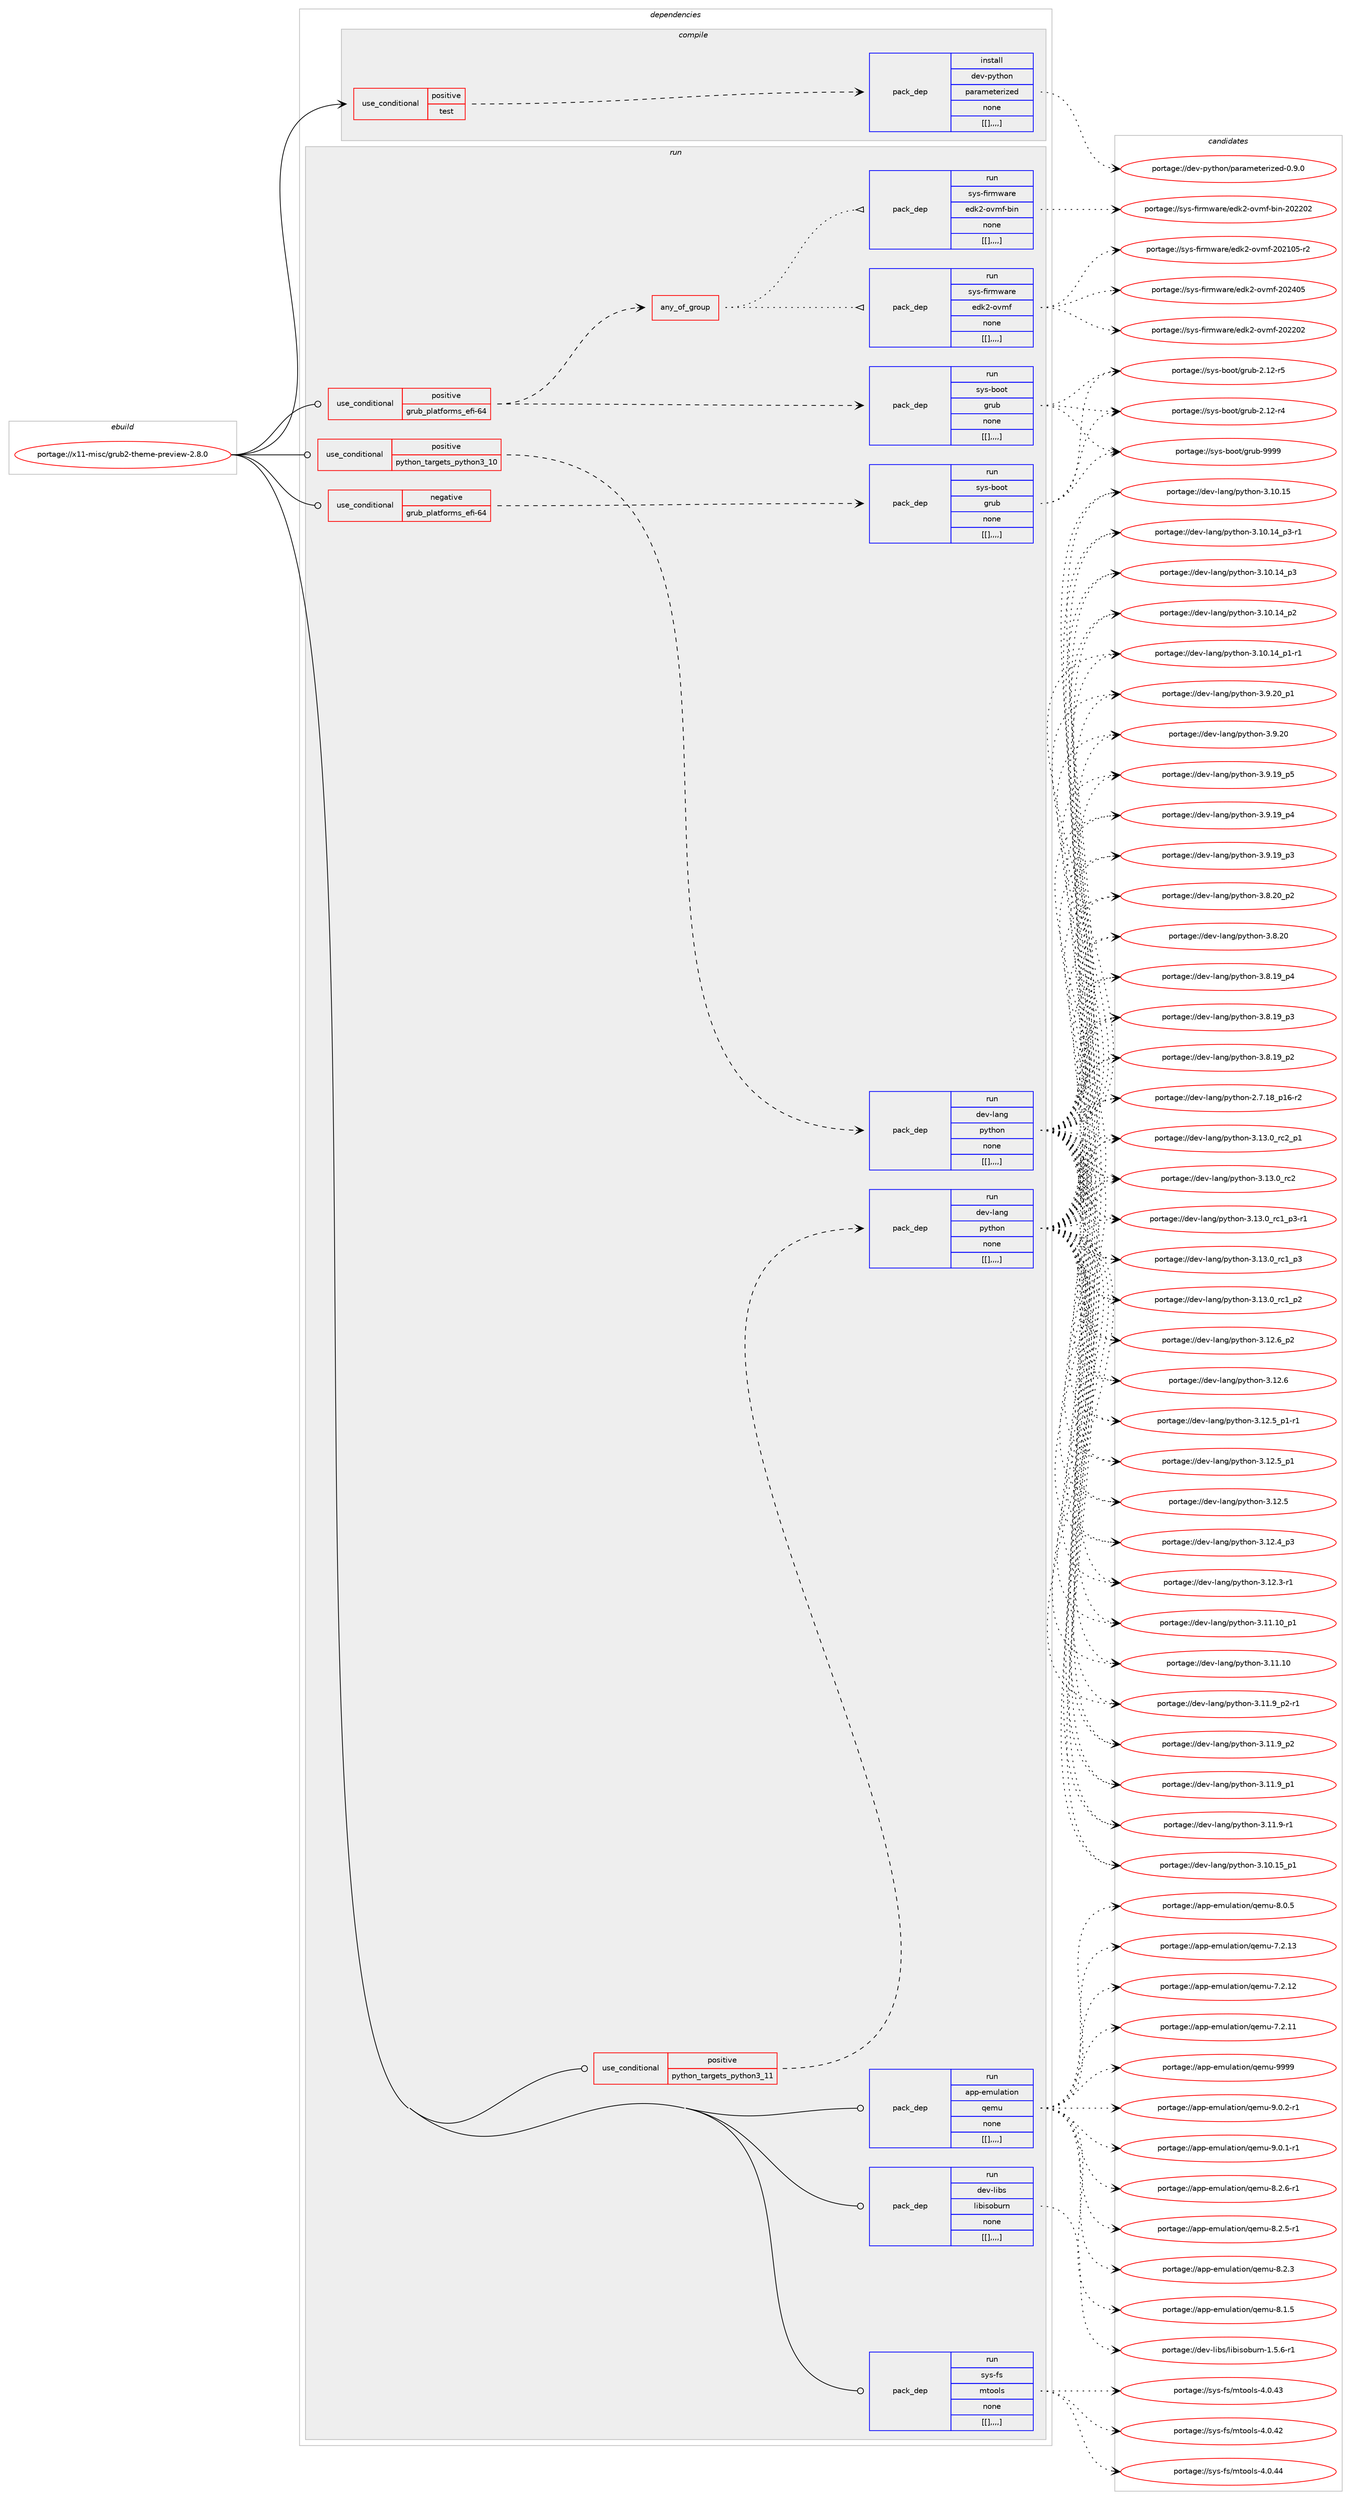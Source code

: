 digraph prolog {

# *************
# Graph options
# *************

newrank=true;
concentrate=true;
compound=true;
graph [rankdir=LR,fontname=Helvetica,fontsize=10,ranksep=1.5];#, ranksep=2.5, nodesep=0.2];
edge  [arrowhead=vee];
node  [fontname=Helvetica,fontsize=10];

# **********
# The ebuild
# **********

subgraph cluster_leftcol {
color=gray;
label=<<i>ebuild</i>>;
id [label="portage://x11-misc/grub2-theme-preview-2.8.0", color=red, width=4, href="../x11-misc/grub2-theme-preview-2.8.0.svg"];
}

# ****************
# The dependencies
# ****************

subgraph cluster_midcol {
color=gray;
label=<<i>dependencies</i>>;
subgraph cluster_compile {
fillcolor="#eeeeee";
style=filled;
label=<<i>compile</i>>;
subgraph cond127526 {
dependency474580 [label=<<TABLE BORDER="0" CELLBORDER="1" CELLSPACING="0" CELLPADDING="4"><TR><TD ROWSPAN="3" CELLPADDING="10">use_conditional</TD></TR><TR><TD>positive</TD></TR><TR><TD>test</TD></TR></TABLE>>, shape=none, color=red];
subgraph pack343648 {
dependency474581 [label=<<TABLE BORDER="0" CELLBORDER="1" CELLSPACING="0" CELLPADDING="4" WIDTH="220"><TR><TD ROWSPAN="6" CELLPADDING="30">pack_dep</TD></TR><TR><TD WIDTH="110">install</TD></TR><TR><TD>dev-python</TD></TR><TR><TD>parameterized</TD></TR><TR><TD>none</TD></TR><TR><TD>[[],,,,]</TD></TR></TABLE>>, shape=none, color=blue];
}
dependency474580:e -> dependency474581:w [weight=20,style="dashed",arrowhead="vee"];
}
id:e -> dependency474580:w [weight=20,style="solid",arrowhead="vee"];
}
subgraph cluster_compileandrun {
fillcolor="#eeeeee";
style=filled;
label=<<i>compile and run</i>>;
}
subgraph cluster_run {
fillcolor="#eeeeee";
style=filled;
label=<<i>run</i>>;
subgraph cond127527 {
dependency474582 [label=<<TABLE BORDER="0" CELLBORDER="1" CELLSPACING="0" CELLPADDING="4"><TR><TD ROWSPAN="3" CELLPADDING="10">use_conditional</TD></TR><TR><TD>negative</TD></TR><TR><TD>grub_platforms_efi-64</TD></TR></TABLE>>, shape=none, color=red];
subgraph pack343649 {
dependency474583 [label=<<TABLE BORDER="0" CELLBORDER="1" CELLSPACING="0" CELLPADDING="4" WIDTH="220"><TR><TD ROWSPAN="6" CELLPADDING="30">pack_dep</TD></TR><TR><TD WIDTH="110">run</TD></TR><TR><TD>sys-boot</TD></TR><TR><TD>grub</TD></TR><TR><TD>none</TD></TR><TR><TD>[[],,,,]</TD></TR></TABLE>>, shape=none, color=blue];
}
dependency474582:e -> dependency474583:w [weight=20,style="dashed",arrowhead="vee"];
}
id:e -> dependency474582:w [weight=20,style="solid",arrowhead="odot"];
subgraph cond127528 {
dependency474584 [label=<<TABLE BORDER="0" CELLBORDER="1" CELLSPACING="0" CELLPADDING="4"><TR><TD ROWSPAN="3" CELLPADDING="10">use_conditional</TD></TR><TR><TD>positive</TD></TR><TR><TD>grub_platforms_efi-64</TD></TR></TABLE>>, shape=none, color=red];
subgraph pack343650 {
dependency474585 [label=<<TABLE BORDER="0" CELLBORDER="1" CELLSPACING="0" CELLPADDING="4" WIDTH="220"><TR><TD ROWSPAN="6" CELLPADDING="30">pack_dep</TD></TR><TR><TD WIDTH="110">run</TD></TR><TR><TD>sys-boot</TD></TR><TR><TD>grub</TD></TR><TR><TD>none</TD></TR><TR><TD>[[],,,,]</TD></TR></TABLE>>, shape=none, color=blue];
}
dependency474584:e -> dependency474585:w [weight=20,style="dashed",arrowhead="vee"];
subgraph any3183 {
dependency474586 [label=<<TABLE BORDER="0" CELLBORDER="1" CELLSPACING="0" CELLPADDING="4"><TR><TD CELLPADDING="10">any_of_group</TD></TR></TABLE>>, shape=none, color=red];subgraph pack343651 {
dependency474587 [label=<<TABLE BORDER="0" CELLBORDER="1" CELLSPACING="0" CELLPADDING="4" WIDTH="220"><TR><TD ROWSPAN="6" CELLPADDING="30">pack_dep</TD></TR><TR><TD WIDTH="110">run</TD></TR><TR><TD>sys-firmware</TD></TR><TR><TD>edk2-ovmf</TD></TR><TR><TD>none</TD></TR><TR><TD>[[],,,,]</TD></TR></TABLE>>, shape=none, color=blue];
}
dependency474586:e -> dependency474587:w [weight=20,style="dotted",arrowhead="oinv"];
subgraph pack343652 {
dependency474588 [label=<<TABLE BORDER="0" CELLBORDER="1" CELLSPACING="0" CELLPADDING="4" WIDTH="220"><TR><TD ROWSPAN="6" CELLPADDING="30">pack_dep</TD></TR><TR><TD WIDTH="110">run</TD></TR><TR><TD>sys-firmware</TD></TR><TR><TD>edk2-ovmf-bin</TD></TR><TR><TD>none</TD></TR><TR><TD>[[],,,,]</TD></TR></TABLE>>, shape=none, color=blue];
}
dependency474586:e -> dependency474588:w [weight=20,style="dotted",arrowhead="oinv"];
}
dependency474584:e -> dependency474586:w [weight=20,style="dashed",arrowhead="vee"];
}
id:e -> dependency474584:w [weight=20,style="solid",arrowhead="odot"];
subgraph cond127529 {
dependency474589 [label=<<TABLE BORDER="0" CELLBORDER="1" CELLSPACING="0" CELLPADDING="4"><TR><TD ROWSPAN="3" CELLPADDING="10">use_conditional</TD></TR><TR><TD>positive</TD></TR><TR><TD>python_targets_python3_10</TD></TR></TABLE>>, shape=none, color=red];
subgraph pack343653 {
dependency474590 [label=<<TABLE BORDER="0" CELLBORDER="1" CELLSPACING="0" CELLPADDING="4" WIDTH="220"><TR><TD ROWSPAN="6" CELLPADDING="30">pack_dep</TD></TR><TR><TD WIDTH="110">run</TD></TR><TR><TD>dev-lang</TD></TR><TR><TD>python</TD></TR><TR><TD>none</TD></TR><TR><TD>[[],,,,]</TD></TR></TABLE>>, shape=none, color=blue];
}
dependency474589:e -> dependency474590:w [weight=20,style="dashed",arrowhead="vee"];
}
id:e -> dependency474589:w [weight=20,style="solid",arrowhead="odot"];
subgraph cond127530 {
dependency474591 [label=<<TABLE BORDER="0" CELLBORDER="1" CELLSPACING="0" CELLPADDING="4"><TR><TD ROWSPAN="3" CELLPADDING="10">use_conditional</TD></TR><TR><TD>positive</TD></TR><TR><TD>python_targets_python3_11</TD></TR></TABLE>>, shape=none, color=red];
subgraph pack343654 {
dependency474592 [label=<<TABLE BORDER="0" CELLBORDER="1" CELLSPACING="0" CELLPADDING="4" WIDTH="220"><TR><TD ROWSPAN="6" CELLPADDING="30">pack_dep</TD></TR><TR><TD WIDTH="110">run</TD></TR><TR><TD>dev-lang</TD></TR><TR><TD>python</TD></TR><TR><TD>none</TD></TR><TR><TD>[[],,,,]</TD></TR></TABLE>>, shape=none, color=blue];
}
dependency474591:e -> dependency474592:w [weight=20,style="dashed",arrowhead="vee"];
}
id:e -> dependency474591:w [weight=20,style="solid",arrowhead="odot"];
subgraph pack343655 {
dependency474593 [label=<<TABLE BORDER="0" CELLBORDER="1" CELLSPACING="0" CELLPADDING="4" WIDTH="220"><TR><TD ROWSPAN="6" CELLPADDING="30">pack_dep</TD></TR><TR><TD WIDTH="110">run</TD></TR><TR><TD>app-emulation</TD></TR><TR><TD>qemu</TD></TR><TR><TD>none</TD></TR><TR><TD>[[],,,,]</TD></TR></TABLE>>, shape=none, color=blue];
}
id:e -> dependency474593:w [weight=20,style="solid",arrowhead="odot"];
subgraph pack343656 {
dependency474594 [label=<<TABLE BORDER="0" CELLBORDER="1" CELLSPACING="0" CELLPADDING="4" WIDTH="220"><TR><TD ROWSPAN="6" CELLPADDING="30">pack_dep</TD></TR><TR><TD WIDTH="110">run</TD></TR><TR><TD>dev-libs</TD></TR><TR><TD>libisoburn</TD></TR><TR><TD>none</TD></TR><TR><TD>[[],,,,]</TD></TR></TABLE>>, shape=none, color=blue];
}
id:e -> dependency474594:w [weight=20,style="solid",arrowhead="odot"];
subgraph pack343657 {
dependency474595 [label=<<TABLE BORDER="0" CELLBORDER="1" CELLSPACING="0" CELLPADDING="4" WIDTH="220"><TR><TD ROWSPAN="6" CELLPADDING="30">pack_dep</TD></TR><TR><TD WIDTH="110">run</TD></TR><TR><TD>sys-fs</TD></TR><TR><TD>mtools</TD></TR><TR><TD>none</TD></TR><TR><TD>[[],,,,]</TD></TR></TABLE>>, shape=none, color=blue];
}
id:e -> dependency474595:w [weight=20,style="solid",arrowhead="odot"];
}
}

# **************
# The candidates
# **************

subgraph cluster_choices {
rank=same;
color=gray;
label=<<i>candidates</i>>;

subgraph choice343648 {
color=black;
nodesep=1;
choice10010111845112121116104111110471129711497109101116101114105122101100454846574648 [label="portage://dev-python/parameterized-0.9.0", color=red, width=4,href="../dev-python/parameterized-0.9.0.svg"];
dependency474581:e -> choice10010111845112121116104111110471129711497109101116101114105122101100454846574648:w [style=dotted,weight="100"];
}
subgraph choice343649 {
color=black;
nodesep=1;
choice115121115459811111111647103114117984557575757 [label="portage://sys-boot/grub-9999", color=red, width=4,href="../sys-boot/grub-9999.svg"];
choice1151211154598111111116471031141179845504649504511453 [label="portage://sys-boot/grub-2.12-r5", color=red, width=4,href="../sys-boot/grub-2.12-r5.svg"];
choice1151211154598111111116471031141179845504649504511452 [label="portage://sys-boot/grub-2.12-r4", color=red, width=4,href="../sys-boot/grub-2.12-r4.svg"];
dependency474583:e -> choice115121115459811111111647103114117984557575757:w [style=dotted,weight="100"];
dependency474583:e -> choice1151211154598111111116471031141179845504649504511453:w [style=dotted,weight="100"];
dependency474583:e -> choice1151211154598111111116471031141179845504649504511452:w [style=dotted,weight="100"];
}
subgraph choice343650 {
color=black;
nodesep=1;
choice115121115459811111111647103114117984557575757 [label="portage://sys-boot/grub-9999", color=red, width=4,href="../sys-boot/grub-9999.svg"];
choice1151211154598111111116471031141179845504649504511453 [label="portage://sys-boot/grub-2.12-r5", color=red, width=4,href="../sys-boot/grub-2.12-r5.svg"];
choice1151211154598111111116471031141179845504649504511452 [label="portage://sys-boot/grub-2.12-r4", color=red, width=4,href="../sys-boot/grub-2.12-r4.svg"];
dependency474585:e -> choice115121115459811111111647103114117984557575757:w [style=dotted,weight="100"];
dependency474585:e -> choice1151211154598111111116471031141179845504649504511453:w [style=dotted,weight="100"];
dependency474585:e -> choice1151211154598111111116471031141179845504649504511452:w [style=dotted,weight="100"];
}
subgraph choice343651 {
color=black;
nodesep=1;
choice115121115451021051141091199711410147101100107504511111810910245504850524853 [label="portage://sys-firmware/edk2-ovmf-202405", color=red, width=4,href="../sys-firmware/edk2-ovmf-202405.svg"];
choice115121115451021051141091199711410147101100107504511111810910245504850504850 [label="portage://sys-firmware/edk2-ovmf-202202", color=red, width=4,href="../sys-firmware/edk2-ovmf-202202.svg"];
choice1151211154510210511410911997114101471011001075045111118109102455048504948534511450 [label="portage://sys-firmware/edk2-ovmf-202105-r2", color=red, width=4,href="../sys-firmware/edk2-ovmf-202105-r2.svg"];
dependency474587:e -> choice115121115451021051141091199711410147101100107504511111810910245504850524853:w [style=dotted,weight="100"];
dependency474587:e -> choice115121115451021051141091199711410147101100107504511111810910245504850504850:w [style=dotted,weight="100"];
dependency474587:e -> choice1151211154510210511410911997114101471011001075045111118109102455048504948534511450:w [style=dotted,weight="100"];
}
subgraph choice343652 {
color=black;
nodesep=1;
choice1151211154510210511410911997114101471011001075045111118109102459810511045504850504850 [label="portage://sys-firmware/edk2-ovmf-bin-202202", color=red, width=4,href="../sys-firmware/edk2-ovmf-bin-202202.svg"];
dependency474588:e -> choice1151211154510210511410911997114101471011001075045111118109102459810511045504850504850:w [style=dotted,weight="100"];
}
subgraph choice343653 {
color=black;
nodesep=1;
choice100101118451089711010347112121116104111110455146495146489511499509511249 [label="portage://dev-lang/python-3.13.0_rc2_p1", color=red, width=4,href="../dev-lang/python-3.13.0_rc2_p1.svg"];
choice10010111845108971101034711212111610411111045514649514648951149950 [label="portage://dev-lang/python-3.13.0_rc2", color=red, width=4,href="../dev-lang/python-3.13.0_rc2.svg"];
choice1001011184510897110103471121211161041111104551464951464895114994995112514511449 [label="portage://dev-lang/python-3.13.0_rc1_p3-r1", color=red, width=4,href="../dev-lang/python-3.13.0_rc1_p3-r1.svg"];
choice100101118451089711010347112121116104111110455146495146489511499499511251 [label="portage://dev-lang/python-3.13.0_rc1_p3", color=red, width=4,href="../dev-lang/python-3.13.0_rc1_p3.svg"];
choice100101118451089711010347112121116104111110455146495146489511499499511250 [label="portage://dev-lang/python-3.13.0_rc1_p2", color=red, width=4,href="../dev-lang/python-3.13.0_rc1_p2.svg"];
choice100101118451089711010347112121116104111110455146495046549511250 [label="portage://dev-lang/python-3.12.6_p2", color=red, width=4,href="../dev-lang/python-3.12.6_p2.svg"];
choice10010111845108971101034711212111610411111045514649504654 [label="portage://dev-lang/python-3.12.6", color=red, width=4,href="../dev-lang/python-3.12.6.svg"];
choice1001011184510897110103471121211161041111104551464950465395112494511449 [label="portage://dev-lang/python-3.12.5_p1-r1", color=red, width=4,href="../dev-lang/python-3.12.5_p1-r1.svg"];
choice100101118451089711010347112121116104111110455146495046539511249 [label="portage://dev-lang/python-3.12.5_p1", color=red, width=4,href="../dev-lang/python-3.12.5_p1.svg"];
choice10010111845108971101034711212111610411111045514649504653 [label="portage://dev-lang/python-3.12.5", color=red, width=4,href="../dev-lang/python-3.12.5.svg"];
choice100101118451089711010347112121116104111110455146495046529511251 [label="portage://dev-lang/python-3.12.4_p3", color=red, width=4,href="../dev-lang/python-3.12.4_p3.svg"];
choice100101118451089711010347112121116104111110455146495046514511449 [label="portage://dev-lang/python-3.12.3-r1", color=red, width=4,href="../dev-lang/python-3.12.3-r1.svg"];
choice10010111845108971101034711212111610411111045514649494649489511249 [label="portage://dev-lang/python-3.11.10_p1", color=red, width=4,href="../dev-lang/python-3.11.10_p1.svg"];
choice1001011184510897110103471121211161041111104551464949464948 [label="portage://dev-lang/python-3.11.10", color=red, width=4,href="../dev-lang/python-3.11.10.svg"];
choice1001011184510897110103471121211161041111104551464949465795112504511449 [label="portage://dev-lang/python-3.11.9_p2-r1", color=red, width=4,href="../dev-lang/python-3.11.9_p2-r1.svg"];
choice100101118451089711010347112121116104111110455146494946579511250 [label="portage://dev-lang/python-3.11.9_p2", color=red, width=4,href="../dev-lang/python-3.11.9_p2.svg"];
choice100101118451089711010347112121116104111110455146494946579511249 [label="portage://dev-lang/python-3.11.9_p1", color=red, width=4,href="../dev-lang/python-3.11.9_p1.svg"];
choice100101118451089711010347112121116104111110455146494946574511449 [label="portage://dev-lang/python-3.11.9-r1", color=red, width=4,href="../dev-lang/python-3.11.9-r1.svg"];
choice10010111845108971101034711212111610411111045514649484649539511249 [label="portage://dev-lang/python-3.10.15_p1", color=red, width=4,href="../dev-lang/python-3.10.15_p1.svg"];
choice1001011184510897110103471121211161041111104551464948464953 [label="portage://dev-lang/python-3.10.15", color=red, width=4,href="../dev-lang/python-3.10.15.svg"];
choice100101118451089711010347112121116104111110455146494846495295112514511449 [label="portage://dev-lang/python-3.10.14_p3-r1", color=red, width=4,href="../dev-lang/python-3.10.14_p3-r1.svg"];
choice10010111845108971101034711212111610411111045514649484649529511251 [label="portage://dev-lang/python-3.10.14_p3", color=red, width=4,href="../dev-lang/python-3.10.14_p3.svg"];
choice10010111845108971101034711212111610411111045514649484649529511250 [label="portage://dev-lang/python-3.10.14_p2", color=red, width=4,href="../dev-lang/python-3.10.14_p2.svg"];
choice100101118451089711010347112121116104111110455146494846495295112494511449 [label="portage://dev-lang/python-3.10.14_p1-r1", color=red, width=4,href="../dev-lang/python-3.10.14_p1-r1.svg"];
choice100101118451089711010347112121116104111110455146574650489511249 [label="portage://dev-lang/python-3.9.20_p1", color=red, width=4,href="../dev-lang/python-3.9.20_p1.svg"];
choice10010111845108971101034711212111610411111045514657465048 [label="portage://dev-lang/python-3.9.20", color=red, width=4,href="../dev-lang/python-3.9.20.svg"];
choice100101118451089711010347112121116104111110455146574649579511253 [label="portage://dev-lang/python-3.9.19_p5", color=red, width=4,href="../dev-lang/python-3.9.19_p5.svg"];
choice100101118451089711010347112121116104111110455146574649579511252 [label="portage://dev-lang/python-3.9.19_p4", color=red, width=4,href="../dev-lang/python-3.9.19_p4.svg"];
choice100101118451089711010347112121116104111110455146574649579511251 [label="portage://dev-lang/python-3.9.19_p3", color=red, width=4,href="../dev-lang/python-3.9.19_p3.svg"];
choice100101118451089711010347112121116104111110455146564650489511250 [label="portage://dev-lang/python-3.8.20_p2", color=red, width=4,href="../dev-lang/python-3.8.20_p2.svg"];
choice10010111845108971101034711212111610411111045514656465048 [label="portage://dev-lang/python-3.8.20", color=red, width=4,href="../dev-lang/python-3.8.20.svg"];
choice100101118451089711010347112121116104111110455146564649579511252 [label="portage://dev-lang/python-3.8.19_p4", color=red, width=4,href="../dev-lang/python-3.8.19_p4.svg"];
choice100101118451089711010347112121116104111110455146564649579511251 [label="portage://dev-lang/python-3.8.19_p3", color=red, width=4,href="../dev-lang/python-3.8.19_p3.svg"];
choice100101118451089711010347112121116104111110455146564649579511250 [label="portage://dev-lang/python-3.8.19_p2", color=red, width=4,href="../dev-lang/python-3.8.19_p2.svg"];
choice100101118451089711010347112121116104111110455046554649569511249544511450 [label="portage://dev-lang/python-2.7.18_p16-r2", color=red, width=4,href="../dev-lang/python-2.7.18_p16-r2.svg"];
dependency474590:e -> choice100101118451089711010347112121116104111110455146495146489511499509511249:w [style=dotted,weight="100"];
dependency474590:e -> choice10010111845108971101034711212111610411111045514649514648951149950:w [style=dotted,weight="100"];
dependency474590:e -> choice1001011184510897110103471121211161041111104551464951464895114994995112514511449:w [style=dotted,weight="100"];
dependency474590:e -> choice100101118451089711010347112121116104111110455146495146489511499499511251:w [style=dotted,weight="100"];
dependency474590:e -> choice100101118451089711010347112121116104111110455146495146489511499499511250:w [style=dotted,weight="100"];
dependency474590:e -> choice100101118451089711010347112121116104111110455146495046549511250:w [style=dotted,weight="100"];
dependency474590:e -> choice10010111845108971101034711212111610411111045514649504654:w [style=dotted,weight="100"];
dependency474590:e -> choice1001011184510897110103471121211161041111104551464950465395112494511449:w [style=dotted,weight="100"];
dependency474590:e -> choice100101118451089711010347112121116104111110455146495046539511249:w [style=dotted,weight="100"];
dependency474590:e -> choice10010111845108971101034711212111610411111045514649504653:w [style=dotted,weight="100"];
dependency474590:e -> choice100101118451089711010347112121116104111110455146495046529511251:w [style=dotted,weight="100"];
dependency474590:e -> choice100101118451089711010347112121116104111110455146495046514511449:w [style=dotted,weight="100"];
dependency474590:e -> choice10010111845108971101034711212111610411111045514649494649489511249:w [style=dotted,weight="100"];
dependency474590:e -> choice1001011184510897110103471121211161041111104551464949464948:w [style=dotted,weight="100"];
dependency474590:e -> choice1001011184510897110103471121211161041111104551464949465795112504511449:w [style=dotted,weight="100"];
dependency474590:e -> choice100101118451089711010347112121116104111110455146494946579511250:w [style=dotted,weight="100"];
dependency474590:e -> choice100101118451089711010347112121116104111110455146494946579511249:w [style=dotted,weight="100"];
dependency474590:e -> choice100101118451089711010347112121116104111110455146494946574511449:w [style=dotted,weight="100"];
dependency474590:e -> choice10010111845108971101034711212111610411111045514649484649539511249:w [style=dotted,weight="100"];
dependency474590:e -> choice1001011184510897110103471121211161041111104551464948464953:w [style=dotted,weight="100"];
dependency474590:e -> choice100101118451089711010347112121116104111110455146494846495295112514511449:w [style=dotted,weight="100"];
dependency474590:e -> choice10010111845108971101034711212111610411111045514649484649529511251:w [style=dotted,weight="100"];
dependency474590:e -> choice10010111845108971101034711212111610411111045514649484649529511250:w [style=dotted,weight="100"];
dependency474590:e -> choice100101118451089711010347112121116104111110455146494846495295112494511449:w [style=dotted,weight="100"];
dependency474590:e -> choice100101118451089711010347112121116104111110455146574650489511249:w [style=dotted,weight="100"];
dependency474590:e -> choice10010111845108971101034711212111610411111045514657465048:w [style=dotted,weight="100"];
dependency474590:e -> choice100101118451089711010347112121116104111110455146574649579511253:w [style=dotted,weight="100"];
dependency474590:e -> choice100101118451089711010347112121116104111110455146574649579511252:w [style=dotted,weight="100"];
dependency474590:e -> choice100101118451089711010347112121116104111110455146574649579511251:w [style=dotted,weight="100"];
dependency474590:e -> choice100101118451089711010347112121116104111110455146564650489511250:w [style=dotted,weight="100"];
dependency474590:e -> choice10010111845108971101034711212111610411111045514656465048:w [style=dotted,weight="100"];
dependency474590:e -> choice100101118451089711010347112121116104111110455146564649579511252:w [style=dotted,weight="100"];
dependency474590:e -> choice100101118451089711010347112121116104111110455146564649579511251:w [style=dotted,weight="100"];
dependency474590:e -> choice100101118451089711010347112121116104111110455146564649579511250:w [style=dotted,weight="100"];
dependency474590:e -> choice100101118451089711010347112121116104111110455046554649569511249544511450:w [style=dotted,weight="100"];
}
subgraph choice343654 {
color=black;
nodesep=1;
choice100101118451089711010347112121116104111110455146495146489511499509511249 [label="portage://dev-lang/python-3.13.0_rc2_p1", color=red, width=4,href="../dev-lang/python-3.13.0_rc2_p1.svg"];
choice10010111845108971101034711212111610411111045514649514648951149950 [label="portage://dev-lang/python-3.13.0_rc2", color=red, width=4,href="../dev-lang/python-3.13.0_rc2.svg"];
choice1001011184510897110103471121211161041111104551464951464895114994995112514511449 [label="portage://dev-lang/python-3.13.0_rc1_p3-r1", color=red, width=4,href="../dev-lang/python-3.13.0_rc1_p3-r1.svg"];
choice100101118451089711010347112121116104111110455146495146489511499499511251 [label="portage://dev-lang/python-3.13.0_rc1_p3", color=red, width=4,href="../dev-lang/python-3.13.0_rc1_p3.svg"];
choice100101118451089711010347112121116104111110455146495146489511499499511250 [label="portage://dev-lang/python-3.13.0_rc1_p2", color=red, width=4,href="../dev-lang/python-3.13.0_rc1_p2.svg"];
choice100101118451089711010347112121116104111110455146495046549511250 [label="portage://dev-lang/python-3.12.6_p2", color=red, width=4,href="../dev-lang/python-3.12.6_p2.svg"];
choice10010111845108971101034711212111610411111045514649504654 [label="portage://dev-lang/python-3.12.6", color=red, width=4,href="../dev-lang/python-3.12.6.svg"];
choice1001011184510897110103471121211161041111104551464950465395112494511449 [label="portage://dev-lang/python-3.12.5_p1-r1", color=red, width=4,href="../dev-lang/python-3.12.5_p1-r1.svg"];
choice100101118451089711010347112121116104111110455146495046539511249 [label="portage://dev-lang/python-3.12.5_p1", color=red, width=4,href="../dev-lang/python-3.12.5_p1.svg"];
choice10010111845108971101034711212111610411111045514649504653 [label="portage://dev-lang/python-3.12.5", color=red, width=4,href="../dev-lang/python-3.12.5.svg"];
choice100101118451089711010347112121116104111110455146495046529511251 [label="portage://dev-lang/python-3.12.4_p3", color=red, width=4,href="../dev-lang/python-3.12.4_p3.svg"];
choice100101118451089711010347112121116104111110455146495046514511449 [label="portage://dev-lang/python-3.12.3-r1", color=red, width=4,href="../dev-lang/python-3.12.3-r1.svg"];
choice10010111845108971101034711212111610411111045514649494649489511249 [label="portage://dev-lang/python-3.11.10_p1", color=red, width=4,href="../dev-lang/python-3.11.10_p1.svg"];
choice1001011184510897110103471121211161041111104551464949464948 [label="portage://dev-lang/python-3.11.10", color=red, width=4,href="../dev-lang/python-3.11.10.svg"];
choice1001011184510897110103471121211161041111104551464949465795112504511449 [label="portage://dev-lang/python-3.11.9_p2-r1", color=red, width=4,href="../dev-lang/python-3.11.9_p2-r1.svg"];
choice100101118451089711010347112121116104111110455146494946579511250 [label="portage://dev-lang/python-3.11.9_p2", color=red, width=4,href="../dev-lang/python-3.11.9_p2.svg"];
choice100101118451089711010347112121116104111110455146494946579511249 [label="portage://dev-lang/python-3.11.9_p1", color=red, width=4,href="../dev-lang/python-3.11.9_p1.svg"];
choice100101118451089711010347112121116104111110455146494946574511449 [label="portage://dev-lang/python-3.11.9-r1", color=red, width=4,href="../dev-lang/python-3.11.9-r1.svg"];
choice10010111845108971101034711212111610411111045514649484649539511249 [label="portage://dev-lang/python-3.10.15_p1", color=red, width=4,href="../dev-lang/python-3.10.15_p1.svg"];
choice1001011184510897110103471121211161041111104551464948464953 [label="portage://dev-lang/python-3.10.15", color=red, width=4,href="../dev-lang/python-3.10.15.svg"];
choice100101118451089711010347112121116104111110455146494846495295112514511449 [label="portage://dev-lang/python-3.10.14_p3-r1", color=red, width=4,href="../dev-lang/python-3.10.14_p3-r1.svg"];
choice10010111845108971101034711212111610411111045514649484649529511251 [label="portage://dev-lang/python-3.10.14_p3", color=red, width=4,href="../dev-lang/python-3.10.14_p3.svg"];
choice10010111845108971101034711212111610411111045514649484649529511250 [label="portage://dev-lang/python-3.10.14_p2", color=red, width=4,href="../dev-lang/python-3.10.14_p2.svg"];
choice100101118451089711010347112121116104111110455146494846495295112494511449 [label="portage://dev-lang/python-3.10.14_p1-r1", color=red, width=4,href="../dev-lang/python-3.10.14_p1-r1.svg"];
choice100101118451089711010347112121116104111110455146574650489511249 [label="portage://dev-lang/python-3.9.20_p1", color=red, width=4,href="../dev-lang/python-3.9.20_p1.svg"];
choice10010111845108971101034711212111610411111045514657465048 [label="portage://dev-lang/python-3.9.20", color=red, width=4,href="../dev-lang/python-3.9.20.svg"];
choice100101118451089711010347112121116104111110455146574649579511253 [label="portage://dev-lang/python-3.9.19_p5", color=red, width=4,href="../dev-lang/python-3.9.19_p5.svg"];
choice100101118451089711010347112121116104111110455146574649579511252 [label="portage://dev-lang/python-3.9.19_p4", color=red, width=4,href="../dev-lang/python-3.9.19_p4.svg"];
choice100101118451089711010347112121116104111110455146574649579511251 [label="portage://dev-lang/python-3.9.19_p3", color=red, width=4,href="../dev-lang/python-3.9.19_p3.svg"];
choice100101118451089711010347112121116104111110455146564650489511250 [label="portage://dev-lang/python-3.8.20_p2", color=red, width=4,href="../dev-lang/python-3.8.20_p2.svg"];
choice10010111845108971101034711212111610411111045514656465048 [label="portage://dev-lang/python-3.8.20", color=red, width=4,href="../dev-lang/python-3.8.20.svg"];
choice100101118451089711010347112121116104111110455146564649579511252 [label="portage://dev-lang/python-3.8.19_p4", color=red, width=4,href="../dev-lang/python-3.8.19_p4.svg"];
choice100101118451089711010347112121116104111110455146564649579511251 [label="portage://dev-lang/python-3.8.19_p3", color=red, width=4,href="../dev-lang/python-3.8.19_p3.svg"];
choice100101118451089711010347112121116104111110455146564649579511250 [label="portage://dev-lang/python-3.8.19_p2", color=red, width=4,href="../dev-lang/python-3.8.19_p2.svg"];
choice100101118451089711010347112121116104111110455046554649569511249544511450 [label="portage://dev-lang/python-2.7.18_p16-r2", color=red, width=4,href="../dev-lang/python-2.7.18_p16-r2.svg"];
dependency474592:e -> choice100101118451089711010347112121116104111110455146495146489511499509511249:w [style=dotted,weight="100"];
dependency474592:e -> choice10010111845108971101034711212111610411111045514649514648951149950:w [style=dotted,weight="100"];
dependency474592:e -> choice1001011184510897110103471121211161041111104551464951464895114994995112514511449:w [style=dotted,weight="100"];
dependency474592:e -> choice100101118451089711010347112121116104111110455146495146489511499499511251:w [style=dotted,weight="100"];
dependency474592:e -> choice100101118451089711010347112121116104111110455146495146489511499499511250:w [style=dotted,weight="100"];
dependency474592:e -> choice100101118451089711010347112121116104111110455146495046549511250:w [style=dotted,weight="100"];
dependency474592:e -> choice10010111845108971101034711212111610411111045514649504654:w [style=dotted,weight="100"];
dependency474592:e -> choice1001011184510897110103471121211161041111104551464950465395112494511449:w [style=dotted,weight="100"];
dependency474592:e -> choice100101118451089711010347112121116104111110455146495046539511249:w [style=dotted,weight="100"];
dependency474592:e -> choice10010111845108971101034711212111610411111045514649504653:w [style=dotted,weight="100"];
dependency474592:e -> choice100101118451089711010347112121116104111110455146495046529511251:w [style=dotted,weight="100"];
dependency474592:e -> choice100101118451089711010347112121116104111110455146495046514511449:w [style=dotted,weight="100"];
dependency474592:e -> choice10010111845108971101034711212111610411111045514649494649489511249:w [style=dotted,weight="100"];
dependency474592:e -> choice1001011184510897110103471121211161041111104551464949464948:w [style=dotted,weight="100"];
dependency474592:e -> choice1001011184510897110103471121211161041111104551464949465795112504511449:w [style=dotted,weight="100"];
dependency474592:e -> choice100101118451089711010347112121116104111110455146494946579511250:w [style=dotted,weight="100"];
dependency474592:e -> choice100101118451089711010347112121116104111110455146494946579511249:w [style=dotted,weight="100"];
dependency474592:e -> choice100101118451089711010347112121116104111110455146494946574511449:w [style=dotted,weight="100"];
dependency474592:e -> choice10010111845108971101034711212111610411111045514649484649539511249:w [style=dotted,weight="100"];
dependency474592:e -> choice1001011184510897110103471121211161041111104551464948464953:w [style=dotted,weight="100"];
dependency474592:e -> choice100101118451089711010347112121116104111110455146494846495295112514511449:w [style=dotted,weight="100"];
dependency474592:e -> choice10010111845108971101034711212111610411111045514649484649529511251:w [style=dotted,weight="100"];
dependency474592:e -> choice10010111845108971101034711212111610411111045514649484649529511250:w [style=dotted,weight="100"];
dependency474592:e -> choice100101118451089711010347112121116104111110455146494846495295112494511449:w [style=dotted,weight="100"];
dependency474592:e -> choice100101118451089711010347112121116104111110455146574650489511249:w [style=dotted,weight="100"];
dependency474592:e -> choice10010111845108971101034711212111610411111045514657465048:w [style=dotted,weight="100"];
dependency474592:e -> choice100101118451089711010347112121116104111110455146574649579511253:w [style=dotted,weight="100"];
dependency474592:e -> choice100101118451089711010347112121116104111110455146574649579511252:w [style=dotted,weight="100"];
dependency474592:e -> choice100101118451089711010347112121116104111110455146574649579511251:w [style=dotted,weight="100"];
dependency474592:e -> choice100101118451089711010347112121116104111110455146564650489511250:w [style=dotted,weight="100"];
dependency474592:e -> choice10010111845108971101034711212111610411111045514656465048:w [style=dotted,weight="100"];
dependency474592:e -> choice100101118451089711010347112121116104111110455146564649579511252:w [style=dotted,weight="100"];
dependency474592:e -> choice100101118451089711010347112121116104111110455146564649579511251:w [style=dotted,weight="100"];
dependency474592:e -> choice100101118451089711010347112121116104111110455146564649579511250:w [style=dotted,weight="100"];
dependency474592:e -> choice100101118451089711010347112121116104111110455046554649569511249544511450:w [style=dotted,weight="100"];
}
subgraph choice343655 {
color=black;
nodesep=1;
choice971121124510110911710897116105111110471131011091174557575757 [label="portage://app-emulation/qemu-9999", color=red, width=4,href="../app-emulation/qemu-9999.svg"];
choice971121124510110911710897116105111110471131011091174557464846504511449 [label="portage://app-emulation/qemu-9.0.2-r1", color=red, width=4,href="../app-emulation/qemu-9.0.2-r1.svg"];
choice971121124510110911710897116105111110471131011091174557464846494511449 [label="portage://app-emulation/qemu-9.0.1-r1", color=red, width=4,href="../app-emulation/qemu-9.0.1-r1.svg"];
choice971121124510110911710897116105111110471131011091174556465046544511449 [label="portage://app-emulation/qemu-8.2.6-r1", color=red, width=4,href="../app-emulation/qemu-8.2.6-r1.svg"];
choice971121124510110911710897116105111110471131011091174556465046534511449 [label="portage://app-emulation/qemu-8.2.5-r1", color=red, width=4,href="../app-emulation/qemu-8.2.5-r1.svg"];
choice97112112451011091171089711610511111047113101109117455646504651 [label="portage://app-emulation/qemu-8.2.3", color=red, width=4,href="../app-emulation/qemu-8.2.3.svg"];
choice97112112451011091171089711610511111047113101109117455646494653 [label="portage://app-emulation/qemu-8.1.5", color=red, width=4,href="../app-emulation/qemu-8.1.5.svg"];
choice97112112451011091171089711610511111047113101109117455646484653 [label="portage://app-emulation/qemu-8.0.5", color=red, width=4,href="../app-emulation/qemu-8.0.5.svg"];
choice9711211245101109117108971161051111104711310110911745554650464951 [label="portage://app-emulation/qemu-7.2.13", color=red, width=4,href="../app-emulation/qemu-7.2.13.svg"];
choice9711211245101109117108971161051111104711310110911745554650464950 [label="portage://app-emulation/qemu-7.2.12", color=red, width=4,href="../app-emulation/qemu-7.2.12.svg"];
choice9711211245101109117108971161051111104711310110911745554650464949 [label="portage://app-emulation/qemu-7.2.11", color=red, width=4,href="../app-emulation/qemu-7.2.11.svg"];
dependency474593:e -> choice971121124510110911710897116105111110471131011091174557575757:w [style=dotted,weight="100"];
dependency474593:e -> choice971121124510110911710897116105111110471131011091174557464846504511449:w [style=dotted,weight="100"];
dependency474593:e -> choice971121124510110911710897116105111110471131011091174557464846494511449:w [style=dotted,weight="100"];
dependency474593:e -> choice971121124510110911710897116105111110471131011091174556465046544511449:w [style=dotted,weight="100"];
dependency474593:e -> choice971121124510110911710897116105111110471131011091174556465046534511449:w [style=dotted,weight="100"];
dependency474593:e -> choice97112112451011091171089711610511111047113101109117455646504651:w [style=dotted,weight="100"];
dependency474593:e -> choice97112112451011091171089711610511111047113101109117455646494653:w [style=dotted,weight="100"];
dependency474593:e -> choice97112112451011091171089711610511111047113101109117455646484653:w [style=dotted,weight="100"];
dependency474593:e -> choice9711211245101109117108971161051111104711310110911745554650464951:w [style=dotted,weight="100"];
dependency474593:e -> choice9711211245101109117108971161051111104711310110911745554650464950:w [style=dotted,weight="100"];
dependency474593:e -> choice9711211245101109117108971161051111104711310110911745554650464949:w [style=dotted,weight="100"];
}
subgraph choice343656 {
color=black;
nodesep=1;
choice10010111845108105981154710810598105115111981171141104549465346544511449 [label="portage://dev-libs/libisoburn-1.5.6-r1", color=red, width=4,href="../dev-libs/libisoburn-1.5.6-r1.svg"];
dependency474594:e -> choice10010111845108105981154710810598105115111981171141104549465346544511449:w [style=dotted,weight="100"];
}
subgraph choice343657 {
color=black;
nodesep=1;
choice115121115451021154710911611111110811545524648465252 [label="portage://sys-fs/mtools-4.0.44", color=red, width=4,href="../sys-fs/mtools-4.0.44.svg"];
choice115121115451021154710911611111110811545524648465251 [label="portage://sys-fs/mtools-4.0.43", color=red, width=4,href="../sys-fs/mtools-4.0.43.svg"];
choice115121115451021154710911611111110811545524648465250 [label="portage://sys-fs/mtools-4.0.42", color=red, width=4,href="../sys-fs/mtools-4.0.42.svg"];
dependency474595:e -> choice115121115451021154710911611111110811545524648465252:w [style=dotted,weight="100"];
dependency474595:e -> choice115121115451021154710911611111110811545524648465251:w [style=dotted,weight="100"];
dependency474595:e -> choice115121115451021154710911611111110811545524648465250:w [style=dotted,weight="100"];
}
}

}
